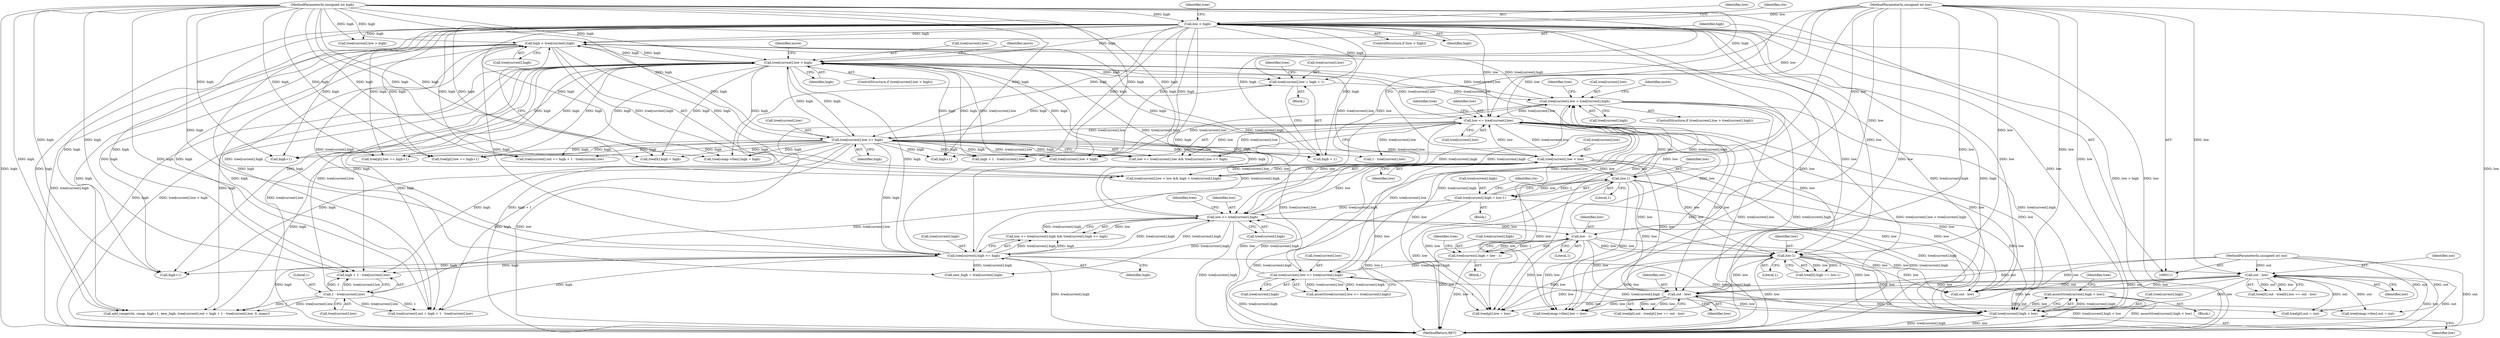 digraph "0_ghostscript_71ceebcf56e682504da22c4035b39a2d451e8ffd@API" {
"1000703" [label="(Call,assert(tree[current].high < low))"];
"1000704" [label="(Call,tree[current].high < low)"];
"1000278" [label="(Call,high < tree[current].high)"];
"1000328" [label="(Call,tree[current].low > high)"];
"1000208" [label="(Call,tree[current].low > tree[current].high)"];
"1000198" [label="(Call,tree[current].low = high + 1)"];
"1000115" [label="(MethodParameterIn,unsigned int high)"];
"1000123" [label="(Call,low > high)"];
"1000114" [label="(MethodParameterIn,unsigned int low)"];
"1000175" [label="(Call,tree[current].low <= high)"];
"1000168" [label="(Call,low <= tree[current].low)"];
"1000300" [label="(Call,low-1)"];
"1000271" [label="(Call,tree[current].low < low)"];
"1000232" [label="(Call,low <= tree[current].high)"];
"1000257" [label="(Call,tree[current].low <= tree[current].high)"];
"1000247" [label="(Call,tree[current].high = low - 1)"];
"1000253" [label="(Call,low - 1)"];
"1000294" [label="(Call,tree[current].high = low-1)"];
"1000239" [label="(Call,tree[current].high <= high)"];
"1000318" [label="(Call,1 - tree[current].low)"];
"1000538" [label="(Call,out - low)"];
"1000440" [label="(Call,out - low)"];
"1000116" [label="(MethodParameterIn,unsigned int out)"];
"1000425" [label="(Call,low-1)"];
"1000242" [label="(Identifier,tree)"];
"1000539" [label="(Identifier,out)"];
"1000183" [label="(Call,tree[current].out += high + 1 - tree[current].low)"];
"1000614" [label="(Call,tree[cmap->tlen].high = high)"];
"1000285" [label="(Block,)"];
"1000287" [label="(Call,new_high = tree[current].high)"];
"1000419" [label="(Call,tree[lt].high == low-1)"];
"1000170" [label="(Call,tree[current].low)"];
"1000258" [label="(Call,tree[current].low)"];
"1000234" [label="(Call,tree[current].high)"];
"1000714" [label="(Identifier,tree)"];
"1000295" [label="(Call,tree[current].high)"];
"1000271" [label="(Call,tree[current].low < low)"];
"1000318" [label="(Call,1 - tree[current].low)"];
"1000331" [label="(Identifier,tree)"];
"1000181" [label="(Identifier,high)"];
"1000757" [label="(MethodReturn,RET)"];
"1000294" [label="(Call,tree[current].high = low-1)"];
"1000116" [label="(MethodParameterIn,unsigned int out)"];
"1000702" [label="(Block,)"];
"1000428" [label="(Call,tree[lt].out - tree[lt].low == out - low)"];
"1000255" [label="(Literal,1)"];
"1000263" [label="(Call,tree[current].high)"];
"1000517" [label="(Call,tree[gt].low == high+1)"];
"1000254" [label="(Identifier,low)"];
"1000442" [label="(Identifier,low)"];
"1000704" [label="(Call,tree[current].high < low)"];
"1000207" [label="(ControlStructure,if (tree[current].low > tree[current].high))"];
"1000279" [label="(Identifier,high)"];
"1000260" [label="(Identifier,tree)"];
"1000256" [label="(Call,assert(tree[current].low <= tree[current].high))"];
"1000540" [label="(Identifier,low)"];
"1000470" [label="(Call,high+1)"];
"1000277" [label="(Identifier,low)"];
"1000683" [label="(Call,tree[current].low > high)"];
"1000240" [label="(Call,tree[current].high)"];
"1000278" [label="(Call,high < tree[current].high)"];
"1000189" [label="(Call,high + 1 - tree[current].low)"];
"1000526" [label="(Call,tree[gt].out - tree[gt].low == out - low)"];
"1000175" [label="(Call,tree[current].low <= high)"];
"1000168" [label="(Call,low <= tree[current].low)"];
"1000245" [label="(Identifier,high)"];
"1000485" [label="(Call,out - low)"];
"1000253" [label="(Call,low - 1)"];
"1000349" [label="(Identifier,move)"];
"1000211" [label="(Identifier,tree)"];
"1000316" [label="(Call,high + 1 - tree[current].low)"];
"1000182" [label="(Block,)"];
"1000427" [label="(Literal,1)"];
"1000270" [label="(Call,tree[current].low < low && high < tree[current].high)"];
"1000123" [label="(Call,low > high)"];
"1000302" [label="(Literal,1)"];
"1000327" [label="(ControlStructure,if (tree[current].low > high))"];
"1000232" [label="(Call,low <= tree[current].high)"];
"1000209" [label="(Call,tree[current].low)"];
"1000542" [label="(Call,tree[gt].low = low)"];
"1000257" [label="(Call,tree[current].low <= tree[current].high)"];
"1000303" [label="(Call,add_range(ctx, cmap, high+1, new_high, tree[current].out + high + 1 - tree[current].low, 0, many))"];
"1000221" [label="(Identifier,move)"];
"1000319" [label="(Literal,1)"];
"1000199" [label="(Call,tree[current].low)"];
"1000122" [label="(ControlStructure,if (low > high))"];
"1000549" [label="(Call,tree[gt].out = out)"];
"1000247" [label="(Call,tree[current].high = low - 1)"];
"1000204" [label="(Call,high + 1)"];
"1000425" [label="(Call,low-1)"];
"1000124" [label="(Identifier,low)"];
"1000167" [label="(Call,low <= tree[current].low && tree[current].low <= high)"];
"1000214" [label="(Call,tree[current].high)"];
"1000208" [label="(Call,tree[current].low > tree[current].high)"];
"1000128" [label="(Identifier,ctx)"];
"1000710" [label="(Identifier,low)"];
"1000538" [label="(Call,out - low)"];
"1000191" [label="(Call,1 - tree[current].low)"];
"1000605" [label="(Call,tree[cmap->tlen].low = low)"];
"1000246" [label="(Block,)"];
"1000239" [label="(Call,tree[current].high <= high)"];
"1000272" [label="(Call,tree[current].low)"];
"1000280" [label="(Call,tree[current].high)"];
"1000523" [label="(Call,high+1)"];
"1000369" [label="(Call,tree[current].low > high)"];
"1000703" [label="(Call,assert(tree[current].high < low))"];
"1000300" [label="(Call,low-1)"];
"1000115" [label="(MethodParameterIn,unsigned int high)"];
"1000334" [label="(Identifier,high)"];
"1000329" [label="(Call,tree[current].low)"];
"1000233" [label="(Identifier,low)"];
"1000444" [label="(Call,tree[lt].high = high)"];
"1000705" [label="(Call,tree[current].high)"];
"1000304" [label="(Identifier,ctx)"];
"1000320" [label="(Call,tree[current].low)"];
"1000306" [label="(Call,high+1)"];
"1000248" [label="(Call,tree[current].high)"];
"1000176" [label="(Call,tree[current].low)"];
"1000114" [label="(MethodParameterIn,unsigned int low)"];
"1000198" [label="(Call,tree[current].low = high + 1)"];
"1000125" [label="(Identifier,high)"];
"1000135" [label="(Identifier,tree)"];
"1000178" [label="(Identifier,tree)"];
"1000441" [label="(Identifier,out)"];
"1000328" [label="(Call,tree[current].low > high)"];
"1000169" [label="(Identifier,low)"];
"1000301" [label="(Identifier,low)"];
"1000426" [label="(Identifier,low)"];
"1000231" [label="(Call,low <= tree[current].high && tree[current].high <= high)"];
"1000464" [label="(Call,tree[gt].low == high+1)"];
"1000623" [label="(Call,tree[cmap->tlen].out = out)"];
"1000337" [label="(Identifier,move)"];
"1000310" [label="(Call,tree[current].out + high + 1 - tree[current].low)"];
"1000440" [label="(Call,out - low)"];
"1000703" -> "1000702"  [label="AST: "];
"1000703" -> "1000704"  [label="CFG: "];
"1000704" -> "1000703"  [label="AST: "];
"1000714" -> "1000703"  [label="CFG: "];
"1000703" -> "1000757"  [label="DDG: assert(tree[current].high < low)"];
"1000703" -> "1000757"  [label="DDG: tree[current].high < low"];
"1000704" -> "1000703"  [label="DDG: tree[current].high"];
"1000704" -> "1000703"  [label="DDG: low"];
"1000704" -> "1000710"  [label="CFG: "];
"1000705" -> "1000704"  [label="AST: "];
"1000710" -> "1000704"  [label="AST: "];
"1000704" -> "1000757"  [label="DDG: low"];
"1000704" -> "1000757"  [label="DDG: tree[current].high"];
"1000278" -> "1000704"  [label="DDG: tree[current].high"];
"1000257" -> "1000704"  [label="DDG: tree[current].high"];
"1000294" -> "1000704"  [label="DDG: tree[current].high"];
"1000232" -> "1000704"  [label="DDG: tree[current].high"];
"1000239" -> "1000704"  [label="DDG: tree[current].high"];
"1000208" -> "1000704"  [label="DDG: tree[current].high"];
"1000114" -> "1000704"  [label="DDG: low"];
"1000538" -> "1000704"  [label="DDG: low"];
"1000440" -> "1000704"  [label="DDG: low"];
"1000168" -> "1000704"  [label="DDG: low"];
"1000425" -> "1000704"  [label="DDG: low"];
"1000300" -> "1000704"  [label="DDG: low"];
"1000271" -> "1000704"  [label="DDG: low"];
"1000123" -> "1000704"  [label="DDG: low"];
"1000253" -> "1000704"  [label="DDG: low"];
"1000278" -> "1000270"  [label="AST: "];
"1000278" -> "1000280"  [label="CFG: "];
"1000279" -> "1000278"  [label="AST: "];
"1000280" -> "1000278"  [label="AST: "];
"1000270" -> "1000278"  [label="CFG: "];
"1000278" -> "1000757"  [label="DDG: tree[current].high"];
"1000278" -> "1000208"  [label="DDG: tree[current].high"];
"1000278" -> "1000232"  [label="DDG: tree[current].high"];
"1000278" -> "1000270"  [label="DDG: high"];
"1000278" -> "1000270"  [label="DDG: tree[current].high"];
"1000328" -> "1000278"  [label="DDG: high"];
"1000123" -> "1000278"  [label="DDG: high"];
"1000175" -> "1000278"  [label="DDG: high"];
"1000239" -> "1000278"  [label="DDG: high"];
"1000239" -> "1000278"  [label="DDG: tree[current].high"];
"1000115" -> "1000278"  [label="DDG: high"];
"1000232" -> "1000278"  [label="DDG: tree[current].high"];
"1000278" -> "1000287"  [label="DDG: tree[current].high"];
"1000278" -> "1000303"  [label="DDG: high"];
"1000278" -> "1000306"  [label="DDG: high"];
"1000278" -> "1000310"  [label="DDG: high"];
"1000278" -> "1000316"  [label="DDG: high"];
"1000278" -> "1000328"  [label="DDG: high"];
"1000328" -> "1000327"  [label="AST: "];
"1000328" -> "1000334"  [label="CFG: "];
"1000329" -> "1000328"  [label="AST: "];
"1000334" -> "1000328"  [label="AST: "];
"1000337" -> "1000328"  [label="CFG: "];
"1000349" -> "1000328"  [label="CFG: "];
"1000328" -> "1000757"  [label="DDG: high"];
"1000328" -> "1000757"  [label="DDG: tree[current].low > high"];
"1000328" -> "1000757"  [label="DDG: tree[current].low"];
"1000328" -> "1000168"  [label="DDG: tree[current].low"];
"1000328" -> "1000175"  [label="DDG: high"];
"1000328" -> "1000183"  [label="DDG: high"];
"1000328" -> "1000189"  [label="DDG: high"];
"1000328" -> "1000198"  [label="DDG: high"];
"1000328" -> "1000204"  [label="DDG: high"];
"1000328" -> "1000239"  [label="DDG: high"];
"1000328" -> "1000303"  [label="DDG: high"];
"1000328" -> "1000306"  [label="DDG: high"];
"1000328" -> "1000310"  [label="DDG: high"];
"1000328" -> "1000316"  [label="DDG: high"];
"1000208" -> "1000328"  [label="DDG: tree[current].low"];
"1000257" -> "1000328"  [label="DDG: tree[current].low"];
"1000271" -> "1000328"  [label="DDG: tree[current].low"];
"1000318" -> "1000328"  [label="DDG: tree[current].low"];
"1000123" -> "1000328"  [label="DDG: high"];
"1000175" -> "1000328"  [label="DDG: high"];
"1000239" -> "1000328"  [label="DDG: high"];
"1000115" -> "1000328"  [label="DDG: high"];
"1000328" -> "1000444"  [label="DDG: high"];
"1000328" -> "1000464"  [label="DDG: high"];
"1000328" -> "1000470"  [label="DDG: high"];
"1000328" -> "1000517"  [label="DDG: high"];
"1000328" -> "1000523"  [label="DDG: high"];
"1000328" -> "1000614"  [label="DDG: high"];
"1000328" -> "1000683"  [label="DDG: tree[current].low"];
"1000328" -> "1000683"  [label="DDG: high"];
"1000208" -> "1000207"  [label="AST: "];
"1000208" -> "1000214"  [label="CFG: "];
"1000209" -> "1000208"  [label="AST: "];
"1000214" -> "1000208"  [label="AST: "];
"1000221" -> "1000208"  [label="CFG: "];
"1000331" -> "1000208"  [label="CFG: "];
"1000208" -> "1000757"  [label="DDG: tree[current].low"];
"1000208" -> "1000757"  [label="DDG: tree[current].high"];
"1000208" -> "1000757"  [label="DDG: tree[current].low > tree[current].high"];
"1000208" -> "1000168"  [label="DDG: tree[current].low"];
"1000198" -> "1000208"  [label="DDG: tree[current].low"];
"1000257" -> "1000208"  [label="DDG: tree[current].high"];
"1000294" -> "1000208"  [label="DDG: tree[current].high"];
"1000232" -> "1000208"  [label="DDG: tree[current].high"];
"1000239" -> "1000208"  [label="DDG: tree[current].high"];
"1000208" -> "1000232"  [label="DDG: tree[current].high"];
"1000208" -> "1000683"  [label="DDG: tree[current].low"];
"1000198" -> "1000182"  [label="AST: "];
"1000198" -> "1000204"  [label="CFG: "];
"1000199" -> "1000198"  [label="AST: "];
"1000204" -> "1000198"  [label="AST: "];
"1000211" -> "1000198"  [label="CFG: "];
"1000198" -> "1000757"  [label="DDG: high + 1"];
"1000115" -> "1000198"  [label="DDG: high"];
"1000123" -> "1000198"  [label="DDG: high"];
"1000175" -> "1000198"  [label="DDG: high"];
"1000115" -> "1000111"  [label="AST: "];
"1000115" -> "1000757"  [label="DDG: high"];
"1000115" -> "1000123"  [label="DDG: high"];
"1000115" -> "1000175"  [label="DDG: high"];
"1000115" -> "1000183"  [label="DDG: high"];
"1000115" -> "1000189"  [label="DDG: high"];
"1000115" -> "1000204"  [label="DDG: high"];
"1000115" -> "1000239"  [label="DDG: high"];
"1000115" -> "1000303"  [label="DDG: high"];
"1000115" -> "1000306"  [label="DDG: high"];
"1000115" -> "1000310"  [label="DDG: high"];
"1000115" -> "1000316"  [label="DDG: high"];
"1000115" -> "1000369"  [label="DDG: high"];
"1000115" -> "1000444"  [label="DDG: high"];
"1000115" -> "1000464"  [label="DDG: high"];
"1000115" -> "1000470"  [label="DDG: high"];
"1000115" -> "1000517"  [label="DDG: high"];
"1000115" -> "1000523"  [label="DDG: high"];
"1000115" -> "1000614"  [label="DDG: high"];
"1000115" -> "1000683"  [label="DDG: high"];
"1000123" -> "1000122"  [label="AST: "];
"1000123" -> "1000125"  [label="CFG: "];
"1000124" -> "1000123"  [label="AST: "];
"1000125" -> "1000123"  [label="AST: "];
"1000128" -> "1000123"  [label="CFG: "];
"1000135" -> "1000123"  [label="CFG: "];
"1000123" -> "1000757"  [label="DDG: high"];
"1000123" -> "1000757"  [label="DDG: low > high"];
"1000123" -> "1000757"  [label="DDG: low"];
"1000114" -> "1000123"  [label="DDG: low"];
"1000123" -> "1000168"  [label="DDG: low"];
"1000123" -> "1000175"  [label="DDG: high"];
"1000123" -> "1000183"  [label="DDG: high"];
"1000123" -> "1000189"  [label="DDG: high"];
"1000123" -> "1000204"  [label="DDG: high"];
"1000123" -> "1000239"  [label="DDG: high"];
"1000123" -> "1000303"  [label="DDG: high"];
"1000123" -> "1000306"  [label="DDG: high"];
"1000123" -> "1000310"  [label="DDG: high"];
"1000123" -> "1000316"  [label="DDG: high"];
"1000123" -> "1000369"  [label="DDG: high"];
"1000123" -> "1000425"  [label="DDG: low"];
"1000123" -> "1000444"  [label="DDG: high"];
"1000123" -> "1000464"  [label="DDG: high"];
"1000123" -> "1000470"  [label="DDG: high"];
"1000123" -> "1000485"  [label="DDG: low"];
"1000123" -> "1000517"  [label="DDG: high"];
"1000123" -> "1000523"  [label="DDG: high"];
"1000123" -> "1000538"  [label="DDG: low"];
"1000123" -> "1000542"  [label="DDG: low"];
"1000123" -> "1000605"  [label="DDG: low"];
"1000123" -> "1000614"  [label="DDG: high"];
"1000123" -> "1000683"  [label="DDG: high"];
"1000114" -> "1000111"  [label="AST: "];
"1000114" -> "1000757"  [label="DDG: low"];
"1000114" -> "1000168"  [label="DDG: low"];
"1000114" -> "1000232"  [label="DDG: low"];
"1000114" -> "1000253"  [label="DDG: low"];
"1000114" -> "1000271"  [label="DDG: low"];
"1000114" -> "1000300"  [label="DDG: low"];
"1000114" -> "1000425"  [label="DDG: low"];
"1000114" -> "1000440"  [label="DDG: low"];
"1000114" -> "1000485"  [label="DDG: low"];
"1000114" -> "1000538"  [label="DDG: low"];
"1000114" -> "1000542"  [label="DDG: low"];
"1000114" -> "1000605"  [label="DDG: low"];
"1000175" -> "1000167"  [label="AST: "];
"1000175" -> "1000181"  [label="CFG: "];
"1000176" -> "1000175"  [label="AST: "];
"1000181" -> "1000175"  [label="AST: "];
"1000167" -> "1000175"  [label="CFG: "];
"1000175" -> "1000167"  [label="DDG: tree[current].low"];
"1000175" -> "1000167"  [label="DDG: high"];
"1000168" -> "1000175"  [label="DDG: tree[current].low"];
"1000175" -> "1000183"  [label="DDG: high"];
"1000175" -> "1000189"  [label="DDG: high"];
"1000175" -> "1000191"  [label="DDG: tree[current].low"];
"1000175" -> "1000204"  [label="DDG: high"];
"1000175" -> "1000239"  [label="DDG: high"];
"1000175" -> "1000257"  [label="DDG: tree[current].low"];
"1000175" -> "1000271"  [label="DDG: tree[current].low"];
"1000175" -> "1000303"  [label="DDG: high"];
"1000175" -> "1000306"  [label="DDG: high"];
"1000175" -> "1000310"  [label="DDG: high"];
"1000175" -> "1000316"  [label="DDG: high"];
"1000175" -> "1000444"  [label="DDG: high"];
"1000175" -> "1000464"  [label="DDG: high"];
"1000175" -> "1000470"  [label="DDG: high"];
"1000175" -> "1000517"  [label="DDG: high"];
"1000175" -> "1000523"  [label="DDG: high"];
"1000175" -> "1000614"  [label="DDG: high"];
"1000175" -> "1000683"  [label="DDG: high"];
"1000168" -> "1000167"  [label="AST: "];
"1000168" -> "1000170"  [label="CFG: "];
"1000169" -> "1000168"  [label="AST: "];
"1000170" -> "1000168"  [label="AST: "];
"1000178" -> "1000168"  [label="CFG: "];
"1000167" -> "1000168"  [label="CFG: "];
"1000168" -> "1000757"  [label="DDG: low"];
"1000168" -> "1000167"  [label="DDG: low"];
"1000168" -> "1000167"  [label="DDG: tree[current].low"];
"1000300" -> "1000168"  [label="DDG: low"];
"1000271" -> "1000168"  [label="DDG: low"];
"1000253" -> "1000168"  [label="DDG: low"];
"1000168" -> "1000191"  [label="DDG: tree[current].low"];
"1000168" -> "1000232"  [label="DDG: low"];
"1000168" -> "1000257"  [label="DDG: tree[current].low"];
"1000168" -> "1000271"  [label="DDG: tree[current].low"];
"1000168" -> "1000425"  [label="DDG: low"];
"1000168" -> "1000485"  [label="DDG: low"];
"1000168" -> "1000538"  [label="DDG: low"];
"1000168" -> "1000542"  [label="DDG: low"];
"1000168" -> "1000605"  [label="DDG: low"];
"1000300" -> "1000294"  [label="AST: "];
"1000300" -> "1000302"  [label="CFG: "];
"1000301" -> "1000300"  [label="AST: "];
"1000302" -> "1000300"  [label="AST: "];
"1000294" -> "1000300"  [label="CFG: "];
"1000300" -> "1000757"  [label="DDG: low"];
"1000300" -> "1000294"  [label="DDG: low"];
"1000300" -> "1000294"  [label="DDG: 1"];
"1000271" -> "1000300"  [label="DDG: low"];
"1000300" -> "1000425"  [label="DDG: low"];
"1000300" -> "1000485"  [label="DDG: low"];
"1000300" -> "1000538"  [label="DDG: low"];
"1000300" -> "1000542"  [label="DDG: low"];
"1000300" -> "1000605"  [label="DDG: low"];
"1000271" -> "1000270"  [label="AST: "];
"1000271" -> "1000277"  [label="CFG: "];
"1000272" -> "1000271"  [label="AST: "];
"1000277" -> "1000271"  [label="AST: "];
"1000279" -> "1000271"  [label="CFG: "];
"1000270" -> "1000271"  [label="CFG: "];
"1000271" -> "1000757"  [label="DDG: low"];
"1000271" -> "1000270"  [label="DDG: tree[current].low"];
"1000271" -> "1000270"  [label="DDG: low"];
"1000232" -> "1000271"  [label="DDG: low"];
"1000271" -> "1000318"  [label="DDG: tree[current].low"];
"1000271" -> "1000425"  [label="DDG: low"];
"1000271" -> "1000485"  [label="DDG: low"];
"1000271" -> "1000538"  [label="DDG: low"];
"1000271" -> "1000542"  [label="DDG: low"];
"1000271" -> "1000605"  [label="DDG: low"];
"1000232" -> "1000231"  [label="AST: "];
"1000232" -> "1000234"  [label="CFG: "];
"1000233" -> "1000232"  [label="AST: "];
"1000234" -> "1000232"  [label="AST: "];
"1000242" -> "1000232"  [label="CFG: "];
"1000231" -> "1000232"  [label="CFG: "];
"1000232" -> "1000757"  [label="DDG: tree[current].high"];
"1000232" -> "1000231"  [label="DDG: low"];
"1000232" -> "1000231"  [label="DDG: tree[current].high"];
"1000257" -> "1000232"  [label="DDG: tree[current].high"];
"1000294" -> "1000232"  [label="DDG: tree[current].high"];
"1000239" -> "1000232"  [label="DDG: tree[current].high"];
"1000232" -> "1000239"  [label="DDG: tree[current].high"];
"1000232" -> "1000253"  [label="DDG: low"];
"1000232" -> "1000287"  [label="DDG: tree[current].high"];
"1000257" -> "1000256"  [label="AST: "];
"1000257" -> "1000263"  [label="CFG: "];
"1000258" -> "1000257"  [label="AST: "];
"1000263" -> "1000257"  [label="AST: "];
"1000256" -> "1000257"  [label="CFG: "];
"1000257" -> "1000757"  [label="DDG: tree[current].high"];
"1000257" -> "1000256"  [label="DDG: tree[current].low"];
"1000257" -> "1000256"  [label="DDG: tree[current].high"];
"1000247" -> "1000257"  [label="DDG: tree[current].high"];
"1000247" -> "1000246"  [label="AST: "];
"1000247" -> "1000253"  [label="CFG: "];
"1000248" -> "1000247"  [label="AST: "];
"1000253" -> "1000247"  [label="AST: "];
"1000260" -> "1000247"  [label="CFG: "];
"1000247" -> "1000757"  [label="DDG: low - 1"];
"1000253" -> "1000247"  [label="DDG: low"];
"1000253" -> "1000247"  [label="DDG: 1"];
"1000253" -> "1000255"  [label="CFG: "];
"1000254" -> "1000253"  [label="AST: "];
"1000255" -> "1000253"  [label="AST: "];
"1000253" -> "1000757"  [label="DDG: low"];
"1000253" -> "1000425"  [label="DDG: low"];
"1000253" -> "1000485"  [label="DDG: low"];
"1000253" -> "1000538"  [label="DDG: low"];
"1000253" -> "1000542"  [label="DDG: low"];
"1000253" -> "1000605"  [label="DDG: low"];
"1000294" -> "1000285"  [label="AST: "];
"1000295" -> "1000294"  [label="AST: "];
"1000304" -> "1000294"  [label="CFG: "];
"1000294" -> "1000757"  [label="DDG: low-1"];
"1000294" -> "1000757"  [label="DDG: tree[current].high"];
"1000239" -> "1000231"  [label="AST: "];
"1000239" -> "1000245"  [label="CFG: "];
"1000240" -> "1000239"  [label="AST: "];
"1000245" -> "1000239"  [label="AST: "];
"1000231" -> "1000239"  [label="CFG: "];
"1000239" -> "1000757"  [label="DDG: tree[current].high"];
"1000239" -> "1000231"  [label="DDG: tree[current].high"];
"1000239" -> "1000231"  [label="DDG: high"];
"1000239" -> "1000287"  [label="DDG: tree[current].high"];
"1000239" -> "1000303"  [label="DDG: high"];
"1000239" -> "1000306"  [label="DDG: high"];
"1000239" -> "1000310"  [label="DDG: high"];
"1000239" -> "1000316"  [label="DDG: high"];
"1000318" -> "1000316"  [label="AST: "];
"1000318" -> "1000320"  [label="CFG: "];
"1000319" -> "1000318"  [label="AST: "];
"1000320" -> "1000318"  [label="AST: "];
"1000316" -> "1000318"  [label="CFG: "];
"1000318" -> "1000303"  [label="DDG: 1"];
"1000318" -> "1000303"  [label="DDG: tree[current].low"];
"1000318" -> "1000310"  [label="DDG: 1"];
"1000318" -> "1000310"  [label="DDG: tree[current].low"];
"1000318" -> "1000316"  [label="DDG: 1"];
"1000318" -> "1000316"  [label="DDG: tree[current].low"];
"1000538" -> "1000526"  [label="AST: "];
"1000538" -> "1000540"  [label="CFG: "];
"1000539" -> "1000538"  [label="AST: "];
"1000540" -> "1000538"  [label="AST: "];
"1000526" -> "1000538"  [label="CFG: "];
"1000538" -> "1000526"  [label="DDG: out"];
"1000538" -> "1000526"  [label="DDG: low"];
"1000440" -> "1000538"  [label="DDG: out"];
"1000440" -> "1000538"  [label="DDG: low"];
"1000116" -> "1000538"  [label="DDG: out"];
"1000425" -> "1000538"  [label="DDG: low"];
"1000538" -> "1000542"  [label="DDG: low"];
"1000538" -> "1000549"  [label="DDG: out"];
"1000538" -> "1000605"  [label="DDG: low"];
"1000538" -> "1000623"  [label="DDG: out"];
"1000440" -> "1000428"  [label="AST: "];
"1000440" -> "1000442"  [label="CFG: "];
"1000441" -> "1000440"  [label="AST: "];
"1000442" -> "1000440"  [label="AST: "];
"1000428" -> "1000440"  [label="CFG: "];
"1000440" -> "1000757"  [label="DDG: low"];
"1000440" -> "1000757"  [label="DDG: out"];
"1000440" -> "1000428"  [label="DDG: out"];
"1000440" -> "1000428"  [label="DDG: low"];
"1000116" -> "1000440"  [label="DDG: out"];
"1000425" -> "1000440"  [label="DDG: low"];
"1000440" -> "1000485"  [label="DDG: out"];
"1000440" -> "1000485"  [label="DDG: low"];
"1000440" -> "1000542"  [label="DDG: low"];
"1000440" -> "1000549"  [label="DDG: out"];
"1000440" -> "1000605"  [label="DDG: low"];
"1000440" -> "1000623"  [label="DDG: out"];
"1000116" -> "1000111"  [label="AST: "];
"1000116" -> "1000757"  [label="DDG: out"];
"1000116" -> "1000485"  [label="DDG: out"];
"1000116" -> "1000549"  [label="DDG: out"];
"1000116" -> "1000623"  [label="DDG: out"];
"1000425" -> "1000419"  [label="AST: "];
"1000425" -> "1000427"  [label="CFG: "];
"1000426" -> "1000425"  [label="AST: "];
"1000427" -> "1000425"  [label="AST: "];
"1000419" -> "1000425"  [label="CFG: "];
"1000425" -> "1000757"  [label="DDG: low"];
"1000425" -> "1000419"  [label="DDG: low"];
"1000425" -> "1000419"  [label="DDG: 1"];
"1000425" -> "1000485"  [label="DDG: low"];
"1000425" -> "1000542"  [label="DDG: low"];
"1000425" -> "1000605"  [label="DDG: low"];
}
